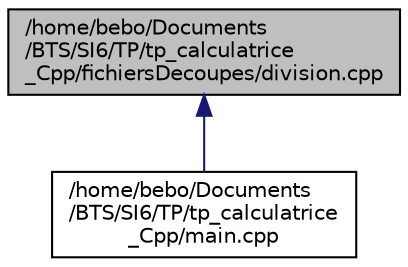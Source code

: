 digraph "/home/bebo/Documents/BTS/SI6/TP/tp_calculatrice_Cpp/fichiersDecoupes/division.cpp"
{
  edge [fontname="Helvetica",fontsize="10",labelfontname="Helvetica",labelfontsize="10"];
  node [fontname="Helvetica",fontsize="10",shape=record];
  Node1 [label="/home/bebo/Documents\l/BTS/SI6/TP/tp_calculatrice\l_Cpp/fichiersDecoupes/division.cpp",height=0.2,width=0.4,color="black", fillcolor="grey75", style="filled" fontcolor="black"];
  Node1 -> Node2 [dir="back",color="midnightblue",fontsize="10",style="solid",fontname="Helvetica"];
  Node2 [label="/home/bebo/Documents\l/BTS/SI6/TP/tp_calculatrice\l_Cpp/main.cpp",height=0.2,width=0.4,color="black", fillcolor="white", style="filled",URL="$main_8cpp.html",tooltip="Calculatrice affichant le résultat des valeurs définit au préalable dans le programme. "];
}
